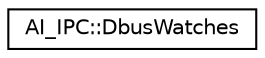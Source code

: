 digraph "Graphical Class Hierarchy"
{
 // LATEX_PDF_SIZE
  edge [fontname="Helvetica",fontsize="10",labelfontname="Helvetica",labelfontsize="10"];
  node [fontname="Helvetica",fontsize="10",shape=record];
  rankdir="LR";
  Node0 [label="AI_IPC::DbusWatches",height=0.2,width=0.4,color="black", fillcolor="white", style="filled",URL="$classAI__IPC_1_1DbusWatches.html",tooltip="Utility object to handle installing / removing dbus watches from the poll loop."];
}
